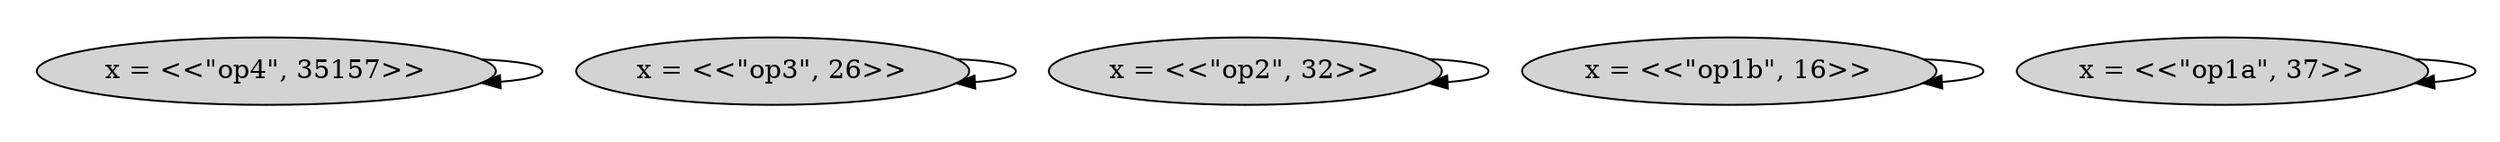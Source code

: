 strict digraph DiskGraph {
nodesep=0.35;
subgraph cluster_graph {
color="white";
5079263637246660081 [label="x = <<\"op1a\", 37>>",style = filled]
-9002919260264607162 [label="x = <<\"op1b\", 16>>",style = filled]
2391613260400489824 [label="x = <<\"op2\", 32>>",style = filled]
-5722797652486893291 [label="x = <<\"op3\", 26>>",style = filled]
-6754100323956080536 [label="x = <<\"op4\", 35157>>",style = filled]
5079263637246660081 -> 5079263637246660081 [label="",color="black",fontcolor="black"];
-9002919260264607162 -> -9002919260264607162 [label="",color="black",fontcolor="black"];
2391613260400489824 -> 2391613260400489824 [label="",color="black",fontcolor="black"];
-5722797652486893291 -> -5722797652486893291 [label="",color="black",fontcolor="black"];
-6754100323956080536 -> -6754100323956080536 [label="",color="black",fontcolor="black"];
{rank = same; 5079263637246660081;-6754100323956080536;2391613260400489824;-5722797652486893291;-9002919260264607162;}
}
}